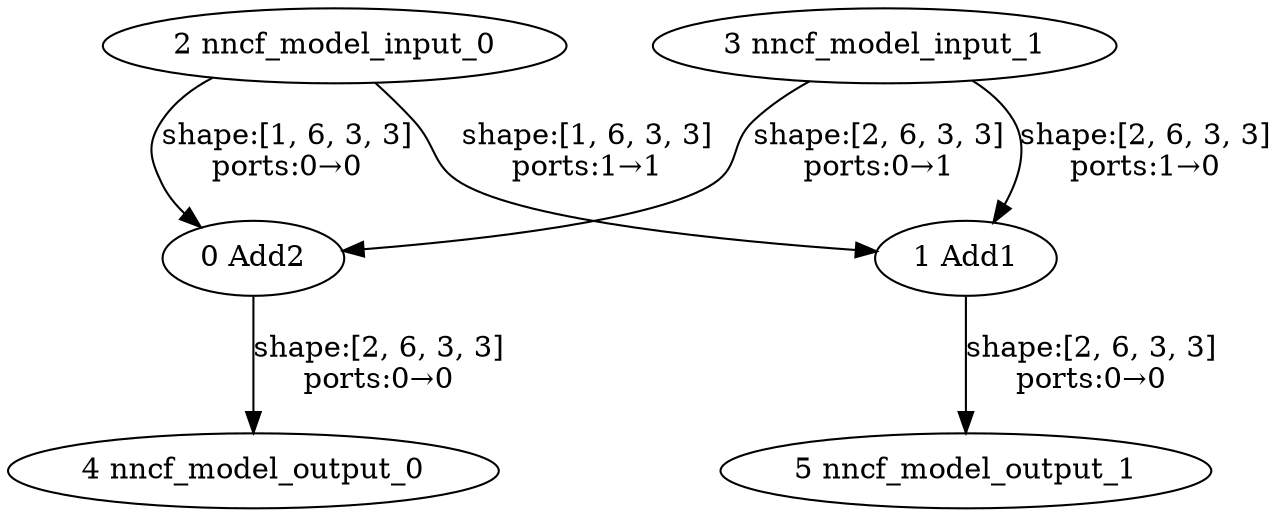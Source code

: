 strict digraph  {
"0 Add2" [id=0, type=Add];
"1 Add1" [id=1, type=Add];
"2 nncf_model_input_0" [id=2, type=nncf_model_input];
"3 nncf_model_input_1" [id=3, type=nncf_model_input];
"4 nncf_model_output_0" [id=4, type=nncf_model_output];
"5 nncf_model_output_1" [id=5, type=nncf_model_output];
"0 Add2" -> "4 nncf_model_output_0"  [label="shape:[2, 6, 3, 3]\nports:0→0", style=solid];
"1 Add1" -> "5 nncf_model_output_1"  [label="shape:[2, 6, 3, 3]\nports:0→0", style=solid];
"2 nncf_model_input_0" -> "0 Add2"  [label="shape:[1, 6, 3, 3]\nports:0→0", style=solid];
"2 nncf_model_input_0" -> "1 Add1"  [label="shape:[1, 6, 3, 3]\nports:1→1", style=solid];
"3 nncf_model_input_1" -> "0 Add2"  [label="shape:[2, 6, 3, 3]\nports:0→1", style=solid];
"3 nncf_model_input_1" -> "1 Add1"  [label="shape:[2, 6, 3, 3]\nports:1→0", style=solid];
}
